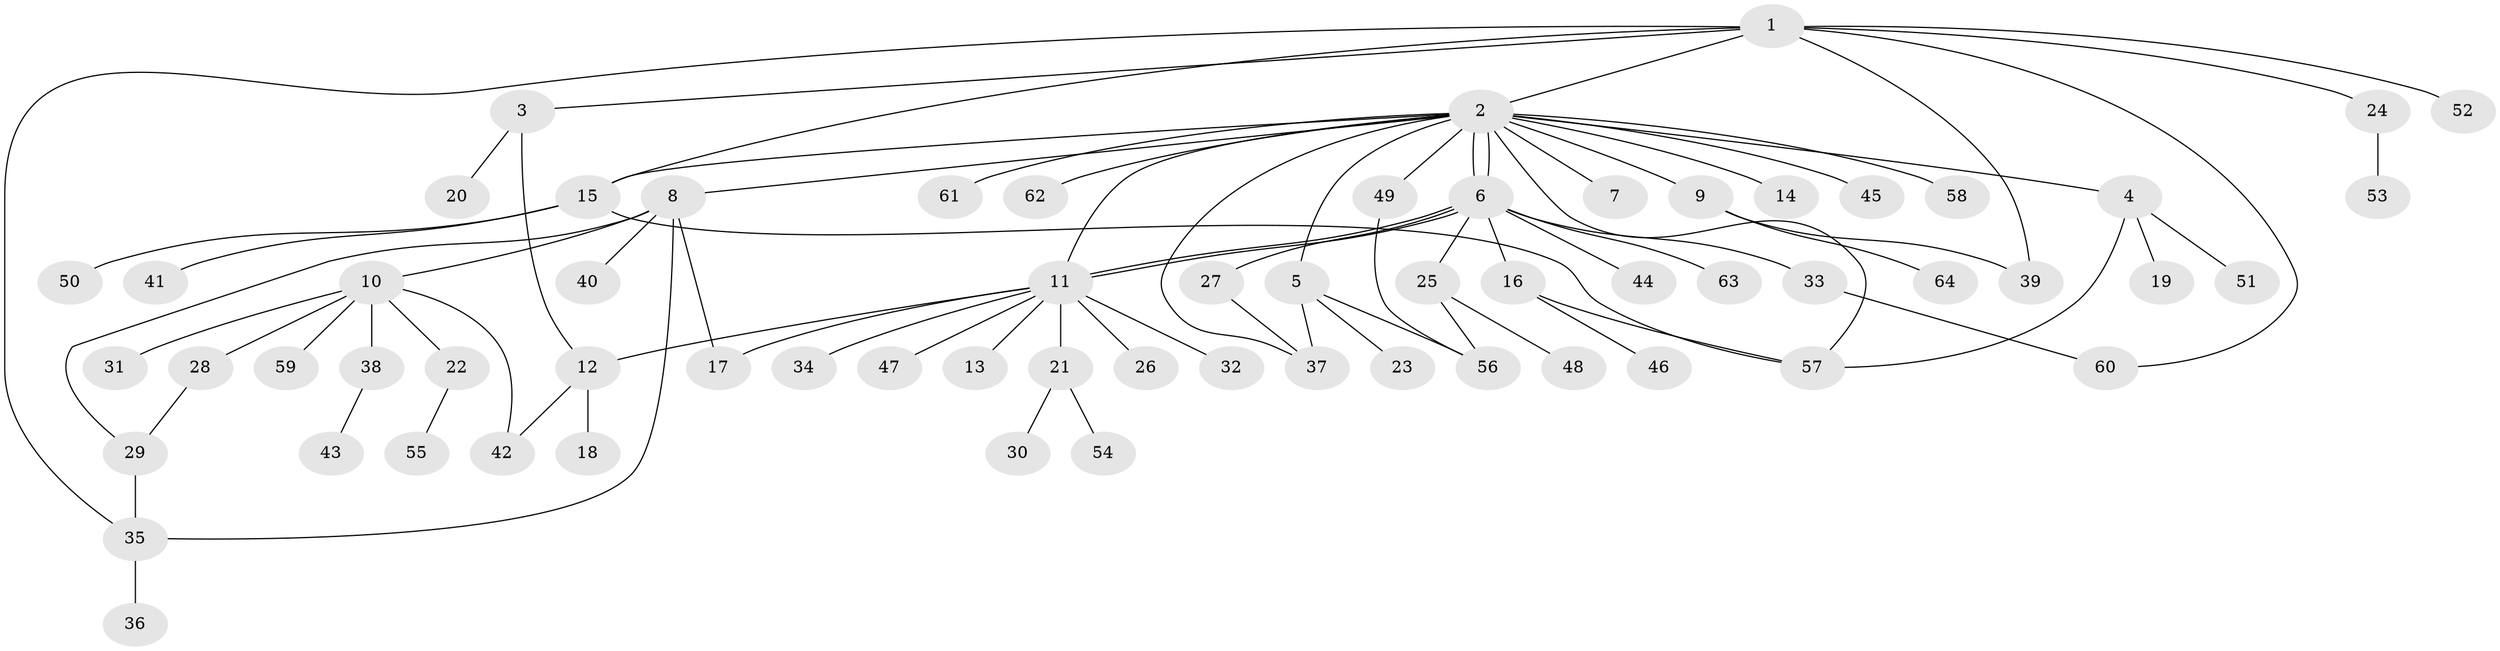 // Generated by graph-tools (version 1.1) at 2025/11/02/27/25 16:11:12]
// undirected, 64 vertices, 82 edges
graph export_dot {
graph [start="1"]
  node [color=gray90,style=filled];
  1;
  2;
  3;
  4;
  5;
  6;
  7;
  8;
  9;
  10;
  11;
  12;
  13;
  14;
  15;
  16;
  17;
  18;
  19;
  20;
  21;
  22;
  23;
  24;
  25;
  26;
  27;
  28;
  29;
  30;
  31;
  32;
  33;
  34;
  35;
  36;
  37;
  38;
  39;
  40;
  41;
  42;
  43;
  44;
  45;
  46;
  47;
  48;
  49;
  50;
  51;
  52;
  53;
  54;
  55;
  56;
  57;
  58;
  59;
  60;
  61;
  62;
  63;
  64;
  1 -- 2;
  1 -- 3;
  1 -- 15;
  1 -- 24;
  1 -- 35;
  1 -- 39;
  1 -- 52;
  1 -- 60;
  2 -- 4;
  2 -- 5;
  2 -- 6;
  2 -- 6;
  2 -- 7;
  2 -- 8;
  2 -- 9;
  2 -- 11;
  2 -- 14;
  2 -- 15;
  2 -- 37;
  2 -- 45;
  2 -- 49;
  2 -- 57;
  2 -- 58;
  2 -- 61;
  2 -- 62;
  3 -- 12;
  3 -- 20;
  4 -- 19;
  4 -- 51;
  4 -- 57;
  5 -- 23;
  5 -- 37;
  5 -- 56;
  6 -- 11;
  6 -- 11;
  6 -- 16;
  6 -- 25;
  6 -- 27;
  6 -- 33;
  6 -- 44;
  6 -- 63;
  8 -- 10;
  8 -- 17;
  8 -- 29;
  8 -- 35;
  8 -- 40;
  9 -- 39;
  9 -- 64;
  10 -- 22;
  10 -- 28;
  10 -- 31;
  10 -- 38;
  10 -- 42;
  10 -- 59;
  11 -- 12;
  11 -- 13;
  11 -- 17;
  11 -- 21;
  11 -- 26;
  11 -- 32;
  11 -- 34;
  11 -- 47;
  12 -- 18;
  12 -- 42;
  15 -- 41;
  15 -- 50;
  15 -- 57;
  16 -- 46;
  16 -- 57;
  21 -- 30;
  21 -- 54;
  22 -- 55;
  24 -- 53;
  25 -- 48;
  25 -- 56;
  27 -- 37;
  28 -- 29;
  29 -- 35;
  33 -- 60;
  35 -- 36;
  38 -- 43;
  49 -- 56;
}
